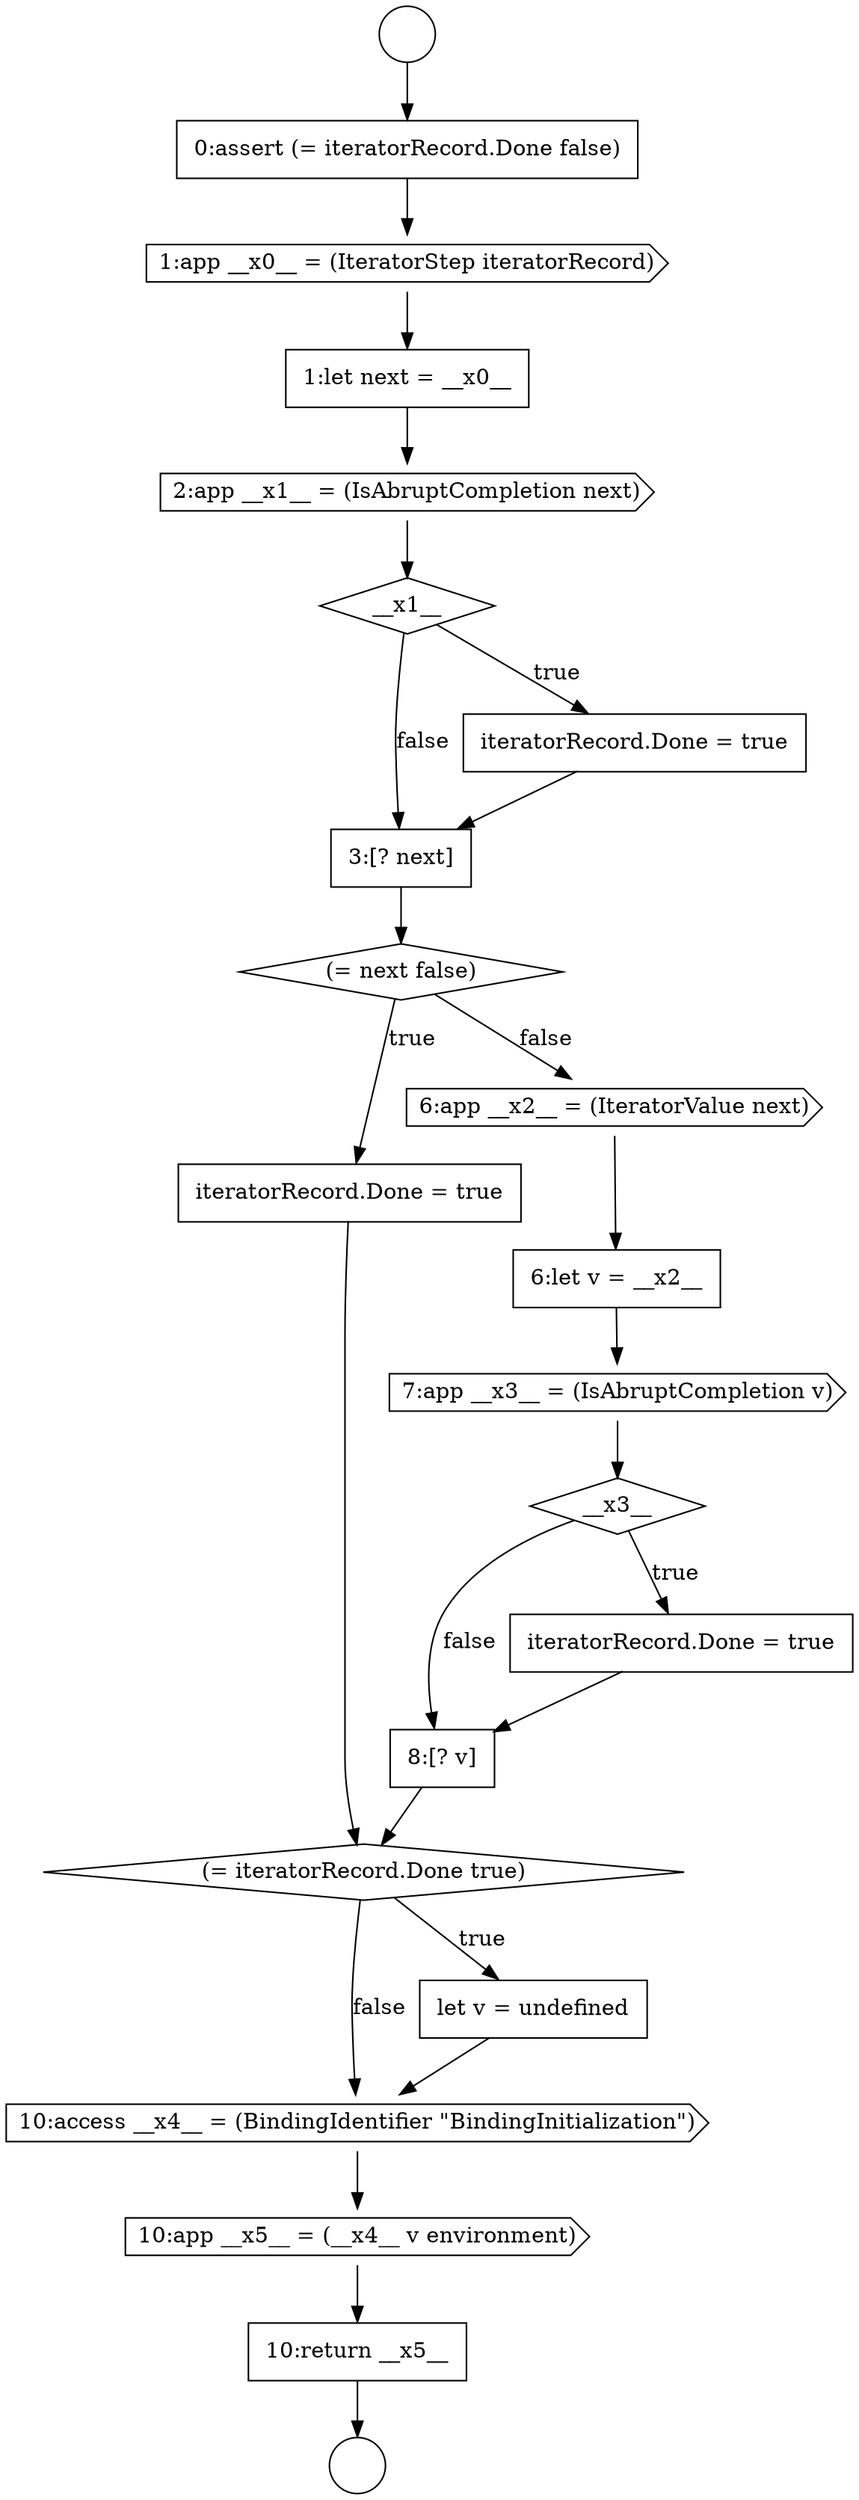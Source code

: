 digraph {
  node9273 [shape=diamond, label=<<font color="black">(= iteratorRecord.Done true)</font>> color="black" fillcolor="white" style=filled]
  node9268 [shape=none, margin=0, label=<<font color="black">
    <table border="0" cellborder="1" cellspacing="0" cellpadding="10">
      <tr><td align="left">6:let v = __x2__</td></tr>
    </table>
  </font>> color="black" fillcolor="white" style=filled]
  node9261 [shape=cds, label=<<font color="black">2:app __x1__ = (IsAbruptCompletion next)</font>> color="black" fillcolor="white" style=filled]
  node9266 [shape=none, margin=0, label=<<font color="black">
    <table border="0" cellborder="1" cellspacing="0" cellpadding="10">
      <tr><td align="left">iteratorRecord.Done = true</td></tr>
    </table>
  </font>> color="black" fillcolor="white" style=filled]
  node9272 [shape=none, margin=0, label=<<font color="black">
    <table border="0" cellborder="1" cellspacing="0" cellpadding="10">
      <tr><td align="left">8:[? v]</td></tr>
    </table>
  </font>> color="black" fillcolor="white" style=filled]
  node9260 [shape=none, margin=0, label=<<font color="black">
    <table border="0" cellborder="1" cellspacing="0" cellpadding="10">
      <tr><td align="left">1:let next = __x0__</td></tr>
    </table>
  </font>> color="black" fillcolor="white" style=filled]
  node9258 [shape=none, margin=0, label=<<font color="black">
    <table border="0" cellborder="1" cellspacing="0" cellpadding="10">
      <tr><td align="left">0:assert (= iteratorRecord.Done false)</td></tr>
    </table>
  </font>> color="black" fillcolor="white" style=filled]
  node9270 [shape=diamond, label=<<font color="black">__x3__</font>> color="black" fillcolor="white" style=filled]
  node9262 [shape=diamond, label=<<font color="black">__x1__</font>> color="black" fillcolor="white" style=filled]
  node9267 [shape=cds, label=<<font color="black">6:app __x2__ = (IteratorValue next)</font>> color="black" fillcolor="white" style=filled]
  node9264 [shape=none, margin=0, label=<<font color="black">
    <table border="0" cellborder="1" cellspacing="0" cellpadding="10">
      <tr><td align="left">3:[? next]</td></tr>
    </table>
  </font>> color="black" fillcolor="white" style=filled]
  node9277 [shape=none, margin=0, label=<<font color="black">
    <table border="0" cellborder="1" cellspacing="0" cellpadding="10">
      <tr><td align="left">10:return __x5__</td></tr>
    </table>
  </font>> color="black" fillcolor="white" style=filled]
  node9269 [shape=cds, label=<<font color="black">7:app __x3__ = (IsAbruptCompletion v)</font>> color="black" fillcolor="white" style=filled]
  node9256 [shape=circle label=" " color="black" fillcolor="white" style=filled]
  node9275 [shape=cds, label=<<font color="black">10:access __x4__ = (BindingIdentifier &quot;BindingInitialization&quot;)</font>> color="black" fillcolor="white" style=filled]
  node9263 [shape=none, margin=0, label=<<font color="black">
    <table border="0" cellborder="1" cellspacing="0" cellpadding="10">
      <tr><td align="left">iteratorRecord.Done = true</td></tr>
    </table>
  </font>> color="black" fillcolor="white" style=filled]
  node9259 [shape=cds, label=<<font color="black">1:app __x0__ = (IteratorStep iteratorRecord)</font>> color="black" fillcolor="white" style=filled]
  node9276 [shape=cds, label=<<font color="black">10:app __x5__ = (__x4__ v environment)</font>> color="black" fillcolor="white" style=filled]
  node9257 [shape=circle label=" " color="black" fillcolor="white" style=filled]
  node9274 [shape=none, margin=0, label=<<font color="black">
    <table border="0" cellborder="1" cellspacing="0" cellpadding="10">
      <tr><td align="left">let v = undefined</td></tr>
    </table>
  </font>> color="black" fillcolor="white" style=filled]
  node9271 [shape=none, margin=0, label=<<font color="black">
    <table border="0" cellborder="1" cellspacing="0" cellpadding="10">
      <tr><td align="left">iteratorRecord.Done = true</td></tr>
    </table>
  </font>> color="black" fillcolor="white" style=filled]
  node9265 [shape=diamond, label=<<font color="black">(= next false)</font>> color="black" fillcolor="white" style=filled]
  node9274 -> node9275 [ color="black"]
  node9268 -> node9269 [ color="black"]
  node9261 -> node9262 [ color="black"]
  node9256 -> node9258 [ color="black"]
  node9277 -> node9257 [ color="black"]
  node9259 -> node9260 [ color="black"]
  node9264 -> node9265 [ color="black"]
  node9272 -> node9273 [ color="black"]
  node9271 -> node9272 [ color="black"]
  node9269 -> node9270 [ color="black"]
  node9267 -> node9268 [ color="black"]
  node9258 -> node9259 [ color="black"]
  node9265 -> node9266 [label=<<font color="black">true</font>> color="black"]
  node9265 -> node9267 [label=<<font color="black">false</font>> color="black"]
  node9260 -> node9261 [ color="black"]
  node9270 -> node9271 [label=<<font color="black">true</font>> color="black"]
  node9270 -> node9272 [label=<<font color="black">false</font>> color="black"]
  node9275 -> node9276 [ color="black"]
  node9266 -> node9273 [ color="black"]
  node9276 -> node9277 [ color="black"]
  node9273 -> node9274 [label=<<font color="black">true</font>> color="black"]
  node9273 -> node9275 [label=<<font color="black">false</font>> color="black"]
  node9263 -> node9264 [ color="black"]
  node9262 -> node9263 [label=<<font color="black">true</font>> color="black"]
  node9262 -> node9264 [label=<<font color="black">false</font>> color="black"]
}

